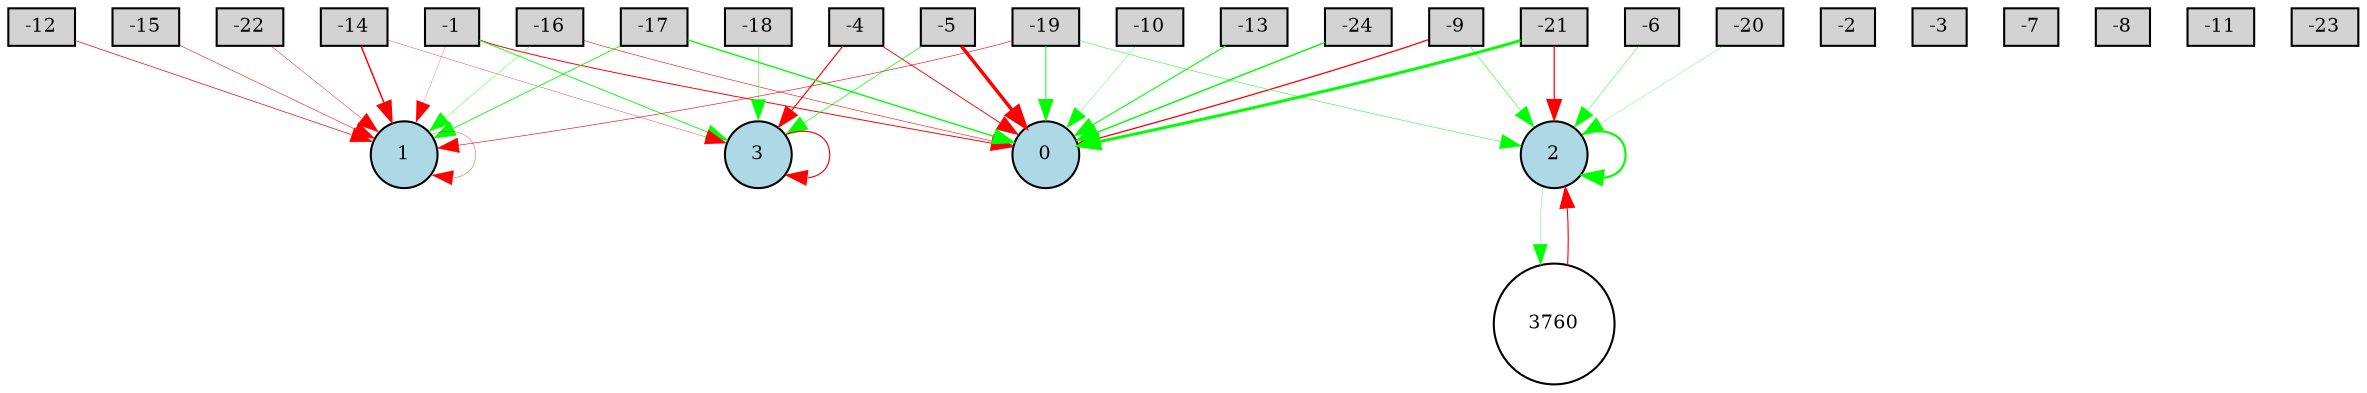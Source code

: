 digraph {
	node [fontsize=9 height=0.2 shape=circle width=0.2]
	-1 [fillcolor=lightgray shape=box style=filled]
	-2 [fillcolor=lightgray shape=box style=filled]
	-3 [fillcolor=lightgray shape=box style=filled]
	-4 [fillcolor=lightgray shape=box style=filled]
	-5 [fillcolor=lightgray shape=box style=filled]
	-6 [fillcolor=lightgray shape=box style=filled]
	-7 [fillcolor=lightgray shape=box style=filled]
	-8 [fillcolor=lightgray shape=box style=filled]
	-9 [fillcolor=lightgray shape=box style=filled]
	-10 [fillcolor=lightgray shape=box style=filled]
	-11 [fillcolor=lightgray shape=box style=filled]
	-12 [fillcolor=lightgray shape=box style=filled]
	-13 [fillcolor=lightgray shape=box style=filled]
	-14 [fillcolor=lightgray shape=box style=filled]
	-15 [fillcolor=lightgray shape=box style=filled]
	-16 [fillcolor=lightgray shape=box style=filled]
	-17 [fillcolor=lightgray shape=box style=filled]
	-18 [fillcolor=lightgray shape=box style=filled]
	-19 [fillcolor=lightgray shape=box style=filled]
	-20 [fillcolor=lightgray shape=box style=filled]
	-21 [fillcolor=lightgray shape=box style=filled]
	-22 [fillcolor=lightgray shape=box style=filled]
	-23 [fillcolor=lightgray shape=box style=filled]
	-24 [fillcolor=lightgray shape=box style=filled]
	0 [fillcolor=lightblue style=filled]
	1 [fillcolor=lightblue style=filled]
	2 [fillcolor=lightblue style=filled]
	3 [fillcolor=lightblue style=filled]
	3760 [fillcolor=white style=filled]
	-20 -> 2 [color=green penwidth=0.13712244871632323 style=solid]
	-1 -> 0 [color=red penwidth=0.4660504821984417 style=solid]
	-17 -> 0 [color=green penwidth=0.6551231268966589 style=solid]
	-9 -> 2 [color=green penwidth=0.2511978988724146 style=solid]
	3760 -> 2 [color=red penwidth=0.531453796777524 style=solid]
	-6 -> 2 [color=green penwidth=0.19574026617331325 style=solid]
	2 -> 3760 [color=green penwidth=0.15437600063575319 style=solid]
	-1 -> 1 [color=red penwidth=0.11282491218221914 style=solid]
	-19 -> 2 [color=green penwidth=0.22743146474107054 style=solid]
	3 -> 3 [color=red penwidth=0.5562654560113469 style=solid]
	-12 -> 1 [color=red penwidth=0.3392347848119382 style=solid]
	-15 -> 1 [color=red penwidth=0.25790540666278666 style=solid]
	-4 -> 3 [color=red penwidth=0.5451260382911429 style=solid]
	-21 -> 0 [color=green penwidth=1.4128836845073944 style=solid]
	-16 -> 0 [color=red penwidth=0.2705879264651685 style=solid]
	-22 -> 1 [color=red penwidth=0.2060525643637084 style=solid]
	2 -> 2 [color=green penwidth=1.0413017556608701 style=solid]
	-10 -> 0 [color=green penwidth=0.14924689357975085 style=solid]
	1 -> 1 [color=red penwidth=0.16911423614227722 style=solid]
	-5 -> 0 [color=red penwidth=1.666029172397029 style=solid]
	-19 -> 1 [color=red penwidth=0.29145156166291436 style=solid]
	-14 -> 3 [color=red penwidth=0.16702056039250923 style=solid]
	-16 -> 1 [color=green penwidth=0.1830592369515192 style=solid]
	-9 -> 0 [color=red penwidth=0.6147801773722789 style=solid]
	-4 -> 0 [color=red penwidth=0.44076724559049474 style=solid]
	-18 -> 3 [color=green penwidth=0.20968412543616072 style=solid]
	-5 -> 3 [color=green penwidth=0.34461976048407894 style=solid]
	-19 -> 0 [color=green penwidth=0.44432043195548365 style=solid]
	-1 -> 3 [color=green penwidth=0.4265669480945846 style=solid]
	-21 -> 2 [color=red penwidth=0.5760162306649012 style=solid]
	-24 -> 0 [color=green penwidth=0.6910325619159742 style=solid]
	-17 -> 1 [color=green penwidth=0.41036995753554617 style=solid]
	-13 -> 0 [color=green penwidth=0.5137596022273373 style=solid]
	-14 -> 1 [color=red penwidth=0.7069320305556085 style=solid]
}
